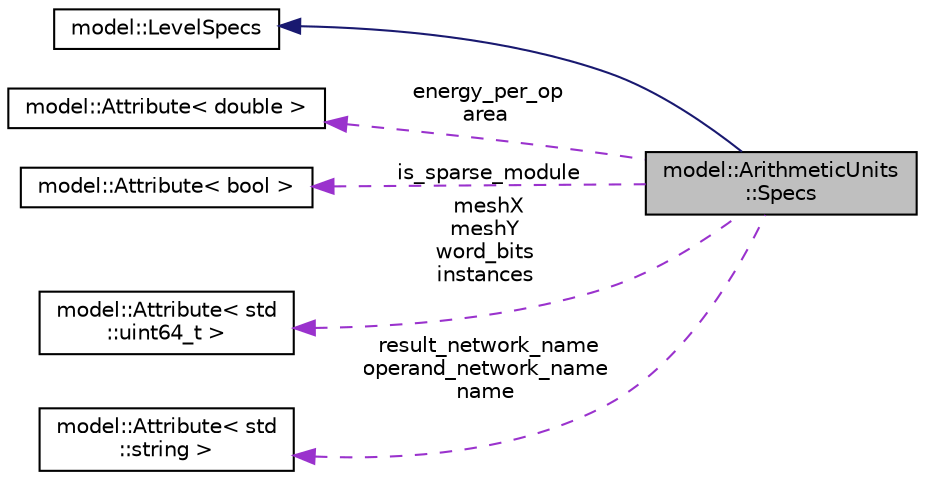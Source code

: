 digraph "model::ArithmeticUnits::Specs"
{
 // LATEX_PDF_SIZE
  edge [fontname="Helvetica",fontsize="10",labelfontname="Helvetica",labelfontsize="10"];
  node [fontname="Helvetica",fontsize="10",shape=record];
  rankdir="LR";
  Node1 [label="model::ArithmeticUnits\l::Specs",height=0.2,width=0.4,color="black", fillcolor="grey75", style="filled", fontcolor="black",tooltip=" "];
  Node2 -> Node1 [dir="back",color="midnightblue",fontsize="10",style="solid",fontname="Helvetica"];
  Node2 [label="model::LevelSpecs",height=0.2,width=0.4,color="black", fillcolor="white", style="filled",URL="$structmodel_1_1LevelSpecs.html",tooltip=" "];
  Node3 -> Node1 [dir="back",color="darkorchid3",fontsize="10",style="dashed",label=" energy_per_op\narea" ,fontname="Helvetica"];
  Node3 [label="model::Attribute\< double \>",height=0.2,width=0.4,color="black", fillcolor="white", style="filled",URL="$classmodel_1_1Attribute.html",tooltip=" "];
  Node4 -> Node1 [dir="back",color="darkorchid3",fontsize="10",style="dashed",label=" is_sparse_module" ,fontname="Helvetica"];
  Node4 [label="model::Attribute\< bool \>",height=0.2,width=0.4,color="black", fillcolor="white", style="filled",URL="$classmodel_1_1Attribute.html",tooltip=" "];
  Node5 -> Node1 [dir="back",color="darkorchid3",fontsize="10",style="dashed",label=" meshX\nmeshY\nword_bits\ninstances" ,fontname="Helvetica"];
  Node5 [label="model::Attribute\< std\l::uint64_t \>",height=0.2,width=0.4,color="black", fillcolor="white", style="filled",URL="$classmodel_1_1Attribute.html",tooltip=" "];
  Node6 -> Node1 [dir="back",color="darkorchid3",fontsize="10",style="dashed",label=" result_network_name\noperand_network_name\nname" ,fontname="Helvetica"];
  Node6 [label="model::Attribute\< std\l::string \>",height=0.2,width=0.4,color="black", fillcolor="white", style="filled",URL="$classmodel_1_1Attribute.html",tooltip=" "];
}
